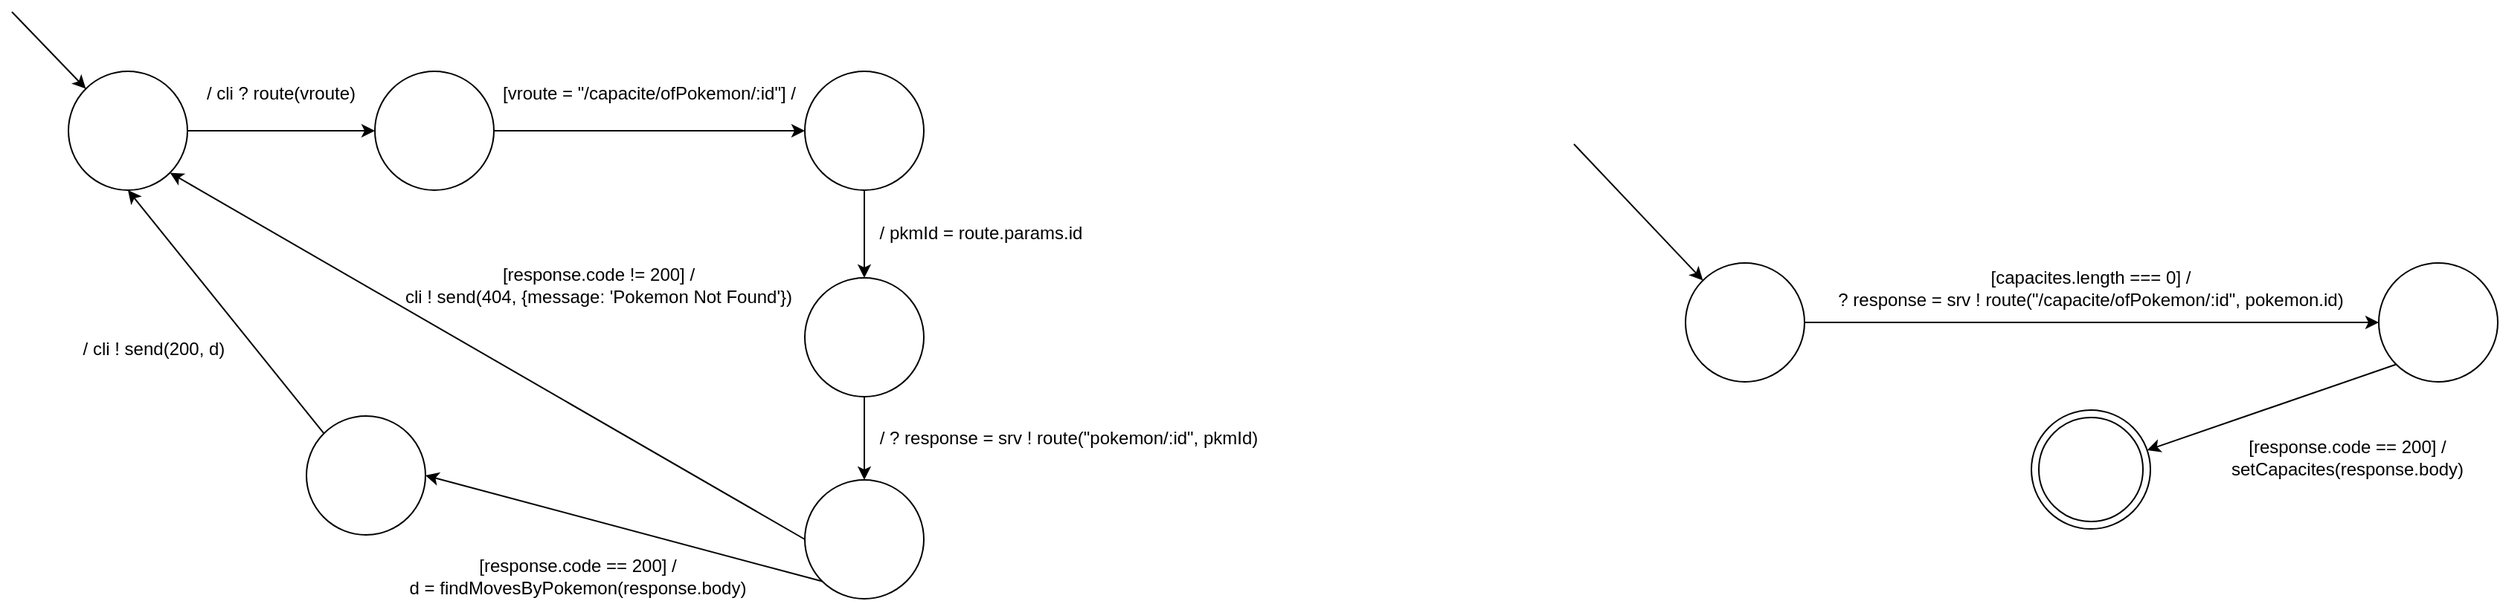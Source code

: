 <mxfile version="24.2.2" type="device">
  <diagram name="Page-1" id="ghv2TMpvsyqbmzGsZPGE">
    <mxGraphModel dx="1501" dy="861" grid="0" gridSize="10" guides="1" tooltips="1" connect="1" arrows="1" fold="1" page="0" pageScale="1" pageWidth="827" pageHeight="1169" math="0" shadow="0">
      <root>
        <mxCell id="0" />
        <mxCell id="1" parent="0" />
        <mxCell id="Sah-l1Yqlrl6mJX4LRue-25" value="" style="ellipse;whiteSpace=wrap;html=1;aspect=fixed;" vertex="1" parent="1">
          <mxGeometry x="940" y="669" width="80" height="80" as="geometry" />
        </mxCell>
        <mxCell id="Sah-l1Yqlrl6mJX4LRue-26" value="" style="endArrow=classic;html=1;rounded=0;entryX=0;entryY=0;entryDx=0;entryDy=0;" edge="1" parent="1" target="Sah-l1Yqlrl6mJX4LRue-25">
          <mxGeometry width="50" height="50" relative="1" as="geometry">
            <mxPoint x="902" y="629" as="sourcePoint" />
            <mxPoint x="1021" y="734" as="targetPoint" />
          </mxGeometry>
        </mxCell>
        <mxCell id="Sah-l1Yqlrl6mJX4LRue-30" value="" style="ellipse;whiteSpace=wrap;html=1;aspect=fixed;" vertex="1" parent="1">
          <mxGeometry x="1146" y="669" width="80" height="80" as="geometry" />
        </mxCell>
        <mxCell id="Sah-l1Yqlrl6mJX4LRue-31" value="" style="endArrow=classic;html=1;rounded=0;entryX=0;entryY=0.5;entryDx=0;entryDy=0;exitX=1;exitY=0.5;exitDx=0;exitDy=0;" edge="1" parent="1" target="Sah-l1Yqlrl6mJX4LRue-30" source="Sah-l1Yqlrl6mJX4LRue-25">
          <mxGeometry width="50" height="50" relative="1" as="geometry">
            <mxPoint x="1025" y="701" as="sourcePoint" />
            <mxPoint x="1156" y="744" as="targetPoint" />
          </mxGeometry>
        </mxCell>
        <mxCell id="Sah-l1Yqlrl6mJX4LRue-32" value="/ cli ? route(vroute)" style="text;html=1;align=center;verticalAlign=middle;whiteSpace=wrap;rounded=0;" vertex="1" parent="1">
          <mxGeometry x="1028" y="669" width="110" height="30" as="geometry" />
        </mxCell>
        <mxCell id="Sah-l1Yqlrl6mJX4LRue-33" value="" style="endArrow=classic;html=1;rounded=0;entryX=0;entryY=0.5;entryDx=0;entryDy=0;exitX=1;exitY=0.5;exitDx=0;exitDy=0;" edge="1" parent="1" source="Sah-l1Yqlrl6mJX4LRue-30" target="Sah-l1Yqlrl6mJX4LRue-34">
          <mxGeometry width="50" height="50" relative="1" as="geometry">
            <mxPoint x="1234" y="809" as="sourcePoint" />
            <mxPoint x="1284" y="759" as="targetPoint" />
          </mxGeometry>
        </mxCell>
        <mxCell id="Sah-l1Yqlrl6mJX4LRue-34" value="" style="ellipse;whiteSpace=wrap;html=1;aspect=fixed;" vertex="1" parent="1">
          <mxGeometry x="1435" y="669" width="80" height="80" as="geometry" />
        </mxCell>
        <mxCell id="Sah-l1Yqlrl6mJX4LRue-35" value="[vroute = &quot;/capacite/ofPokemon/:id&quot;] /" style="text;html=1;align=center;verticalAlign=middle;whiteSpace=wrap;rounded=0;" vertex="1" parent="1">
          <mxGeometry x="1229" y="669" width="203" height="30" as="geometry" />
        </mxCell>
        <mxCell id="Sah-l1Yqlrl6mJX4LRue-36" value="" style="ellipse;whiteSpace=wrap;html=1;aspect=fixed;" vertex="1" parent="1">
          <mxGeometry x="1435" y="808" width="80" height="80" as="geometry" />
        </mxCell>
        <mxCell id="Sah-l1Yqlrl6mJX4LRue-37" value="" style="endArrow=classic;html=1;rounded=0;entryX=0.5;entryY=0;entryDx=0;entryDy=0;exitX=0.5;exitY=1;exitDx=0;exitDy=0;" edge="1" parent="1" source="Sah-l1Yqlrl6mJX4LRue-34" target="Sah-l1Yqlrl6mJX4LRue-36">
          <mxGeometry width="50" height="50" relative="1" as="geometry">
            <mxPoint x="1364" y="822" as="sourcePoint" />
            <mxPoint x="1414" y="772" as="targetPoint" />
          </mxGeometry>
        </mxCell>
        <mxCell id="Sah-l1Yqlrl6mJX4LRue-38" value="/ pkmId = route.params.id" style="text;html=1;align=center;verticalAlign=middle;whiteSpace=wrap;rounded=0;" vertex="1" parent="1">
          <mxGeometry x="1481" y="763" width="145" height="30" as="geometry" />
        </mxCell>
        <mxCell id="Sah-l1Yqlrl6mJX4LRue-39" value="" style="ellipse;whiteSpace=wrap;html=1;aspect=fixed;" vertex="1" parent="1">
          <mxGeometry x="1435" y="944" width="80" height="80" as="geometry" />
        </mxCell>
        <mxCell id="Sah-l1Yqlrl6mJX4LRue-40" value="" style="endArrow=classic;html=1;rounded=0;entryX=0.5;entryY=0;entryDx=0;entryDy=0;exitX=0.5;exitY=1;exitDx=0;exitDy=0;" edge="1" parent="1" source="Sah-l1Yqlrl6mJX4LRue-36" target="Sah-l1Yqlrl6mJX4LRue-39">
          <mxGeometry width="50" height="50" relative="1" as="geometry">
            <mxPoint x="1440" y="972" as="sourcePoint" />
            <mxPoint x="1490" y="922" as="targetPoint" />
          </mxGeometry>
        </mxCell>
        <mxCell id="Sah-l1Yqlrl6mJX4LRue-41" value="/ ? response = srv ! route(&quot;pokemon/:id&quot;, pkmId)" style="text;html=1;align=center;verticalAlign=middle;whiteSpace=wrap;rounded=0;" vertex="1" parent="1">
          <mxGeometry x="1481" y="901" width="263" height="30" as="geometry" />
        </mxCell>
        <mxCell id="Sah-l1Yqlrl6mJX4LRue-43" value="" style="endArrow=classic;html=1;rounded=0;entryX=1;entryY=1;entryDx=0;entryDy=0;exitX=0;exitY=0.5;exitDx=0;exitDy=0;" edge="1" parent="1" source="Sah-l1Yqlrl6mJX4LRue-39" target="Sah-l1Yqlrl6mJX4LRue-25">
          <mxGeometry width="50" height="50" relative="1" as="geometry">
            <mxPoint x="1310" y="1024" as="sourcePoint" />
            <mxPoint x="1088.284" y="899.284" as="targetPoint" />
          </mxGeometry>
        </mxCell>
        <mxCell id="Sah-l1Yqlrl6mJX4LRue-44" value="[response.code != 200] /&lt;div&gt;cli ! send(404, {message: &#39;Pokemon Not Found&#39;})&lt;/div&gt;" style="text;html=1;align=center;verticalAlign=middle;whiteSpace=wrap;rounded=0;" vertex="1" parent="1">
          <mxGeometry x="1161" y="798" width="271" height="30" as="geometry" />
        </mxCell>
        <mxCell id="Sah-l1Yqlrl6mJX4LRue-50" value="" style="ellipse;whiteSpace=wrap;html=1;aspect=fixed;" vertex="1" parent="1">
          <mxGeometry x="1100" y="901" width="80" height="80" as="geometry" />
        </mxCell>
        <mxCell id="Sah-l1Yqlrl6mJX4LRue-51" value="[response.code == 200] /&lt;div&gt;d = findMovesByPokemon(response.body)&lt;/div&gt;" style="text;html=1;align=center;verticalAlign=middle;whiteSpace=wrap;rounded=0;" vertex="1" parent="1">
          <mxGeometry x="1167" y="994" width="231" height="30" as="geometry" />
        </mxCell>
        <mxCell id="Sah-l1Yqlrl6mJX4LRue-53" value="" style="endArrow=classic;html=1;rounded=0;entryX=1;entryY=0.5;entryDx=0;entryDy=0;exitX=0;exitY=1;exitDx=0;exitDy=0;" edge="1" parent="1" source="Sah-l1Yqlrl6mJX4LRue-39" target="Sah-l1Yqlrl6mJX4LRue-50">
          <mxGeometry width="50" height="50" relative="1" as="geometry">
            <mxPoint x="1310" y="1188" as="sourcePoint" />
            <mxPoint x="1360" y="1138" as="targetPoint" />
          </mxGeometry>
        </mxCell>
        <mxCell id="Sah-l1Yqlrl6mJX4LRue-58" value="" style="endArrow=classic;html=1;rounded=0;entryX=0.5;entryY=1;entryDx=0;entryDy=0;exitX=0;exitY=0;exitDx=0;exitDy=0;" edge="1" parent="1" source="Sah-l1Yqlrl6mJX4LRue-50" target="Sah-l1Yqlrl6mJX4LRue-25">
          <mxGeometry width="50" height="50" relative="1" as="geometry">
            <mxPoint x="1237" y="1055" as="sourcePoint" />
            <mxPoint x="1287" y="1005" as="targetPoint" />
          </mxGeometry>
        </mxCell>
        <mxCell id="Sah-l1Yqlrl6mJX4LRue-59" value="/ cli ! send(200, d)" style="text;html=1;align=center;verticalAlign=middle;whiteSpace=wrap;rounded=0;" vertex="1" parent="1">
          <mxGeometry x="940" y="841" width="115" height="30" as="geometry" />
        </mxCell>
        <mxCell id="Sah-l1Yqlrl6mJX4LRue-60" value="" style="ellipse;whiteSpace=wrap;html=1;aspect=fixed;" vertex="1" parent="1">
          <mxGeometry x="2027" y="798" width="80" height="80" as="geometry" />
        </mxCell>
        <mxCell id="Sah-l1Yqlrl6mJX4LRue-61" value="" style="endArrow=classic;html=1;rounded=0;entryX=0;entryY=0;entryDx=0;entryDy=0;" edge="1" parent="1" target="Sah-l1Yqlrl6mJX4LRue-60">
          <mxGeometry width="50" height="50" relative="1" as="geometry">
            <mxPoint x="1952" y="718" as="sourcePoint" />
            <mxPoint x="1955" y="844" as="targetPoint" />
          </mxGeometry>
        </mxCell>
        <mxCell id="Sah-l1Yqlrl6mJX4LRue-62" value="" style="ellipse;whiteSpace=wrap;html=1;aspect=fixed;" vertex="1" parent="1">
          <mxGeometry x="2493" y="798" width="80" height="80" as="geometry" />
        </mxCell>
        <mxCell id="Sah-l1Yqlrl6mJX4LRue-63" value="" style="endArrow=classic;html=1;rounded=0;entryX=0;entryY=0.5;entryDx=0;entryDy=0;exitX=1;exitY=0.5;exitDx=0;exitDy=0;" edge="1" parent="1" source="Sah-l1Yqlrl6mJX4LRue-60" target="Sah-l1Yqlrl6mJX4LRue-62">
          <mxGeometry width="50" height="50" relative="1" as="geometry">
            <mxPoint x="2054" y="888" as="sourcePoint" />
            <mxPoint x="2104" y="838" as="targetPoint" />
          </mxGeometry>
        </mxCell>
        <mxCell id="Sah-l1Yqlrl6mJX4LRue-66" value="[capacites.length === 0] /&lt;div&gt;? response = srv ! route(&lt;span style=&quot;background-color: initial;&quot;&gt;&quot;/capacite/ofPokemon/:id&quot;, pokemon.id)&lt;/span&gt;&lt;/div&gt;" style="text;html=1;align=center;verticalAlign=middle;whiteSpace=wrap;rounded=0;" vertex="1" parent="1">
          <mxGeometry x="2123" y="800" width="353" height="30" as="geometry" />
        </mxCell>
        <mxCell id="Sah-l1Yqlrl6mJX4LRue-67" value="" style="ellipse;whiteSpace=wrap;html=1;aspect=fixed;" vertex="1" parent="1">
          <mxGeometry x="2259.5" y="897" width="80" height="80" as="geometry" />
        </mxCell>
        <mxCell id="Sah-l1Yqlrl6mJX4LRue-68" value="" style="endArrow=classic;html=1;rounded=0;exitX=0;exitY=1;exitDx=0;exitDy=0;" edge="1" parent="1" source="Sah-l1Yqlrl6mJX4LRue-62" target="Sah-l1Yqlrl6mJX4LRue-67">
          <mxGeometry width="50" height="50" relative="1" as="geometry">
            <mxPoint x="2200" y="964" as="sourcePoint" />
            <mxPoint x="2250" y="914" as="targetPoint" />
          </mxGeometry>
        </mxCell>
        <mxCell id="Sah-l1Yqlrl6mJX4LRue-69" value="[response.code == 200] /&lt;div&gt;setCapacites(response.body)&lt;/div&gt;" style="text;html=1;align=center;verticalAlign=middle;whiteSpace=wrap;rounded=0;" vertex="1" parent="1">
          <mxGeometry x="2389" y="914" width="166" height="30" as="geometry" />
        </mxCell>
        <mxCell id="Sah-l1Yqlrl6mJX4LRue-70" value="" style="ellipse;whiteSpace=wrap;html=1;aspect=fixed;" vertex="1" parent="1">
          <mxGeometry x="2264.5" y="902" width="70" height="70" as="geometry" />
        </mxCell>
      </root>
    </mxGraphModel>
  </diagram>
</mxfile>

